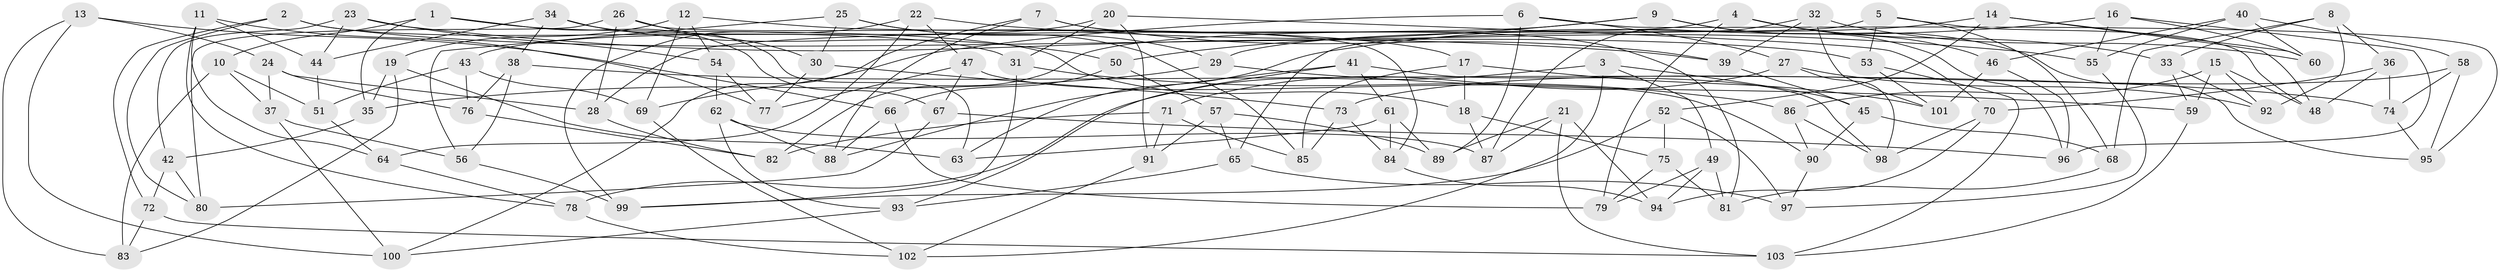 // Generated by graph-tools (version 1.1) at 2025/50/03/09/25 03:50:54]
// undirected, 103 vertices, 206 edges
graph export_dot {
graph [start="1"]
  node [color=gray90,style=filled];
  1;
  2;
  3;
  4;
  5;
  6;
  7;
  8;
  9;
  10;
  11;
  12;
  13;
  14;
  15;
  16;
  17;
  18;
  19;
  20;
  21;
  22;
  23;
  24;
  25;
  26;
  27;
  28;
  29;
  30;
  31;
  32;
  33;
  34;
  35;
  36;
  37;
  38;
  39;
  40;
  41;
  42;
  43;
  44;
  45;
  46;
  47;
  48;
  49;
  50;
  51;
  52;
  53;
  54;
  55;
  56;
  57;
  58;
  59;
  60;
  61;
  62;
  63;
  64;
  65;
  66;
  67;
  68;
  69;
  70;
  71;
  72;
  73;
  74;
  75;
  76;
  77;
  78;
  79;
  80;
  81;
  82;
  83;
  84;
  85;
  86;
  87;
  88;
  89;
  90;
  91;
  92;
  93;
  94;
  95;
  96;
  97;
  98;
  99;
  100;
  101;
  102;
  103;
  1 -- 10;
  1 -- 35;
  1 -- 67;
  1 -- 18;
  2 -- 31;
  2 -- 53;
  2 -- 72;
  2 -- 80;
  3 -- 102;
  3 -- 49;
  3 -- 78;
  3 -- 45;
  4 -- 33;
  4 -- 79;
  4 -- 46;
  4 -- 28;
  5 -- 53;
  5 -- 48;
  5 -- 65;
  5 -- 68;
  6 -- 27;
  6 -- 69;
  6 -- 95;
  6 -- 89;
  7 -- 81;
  7 -- 88;
  7 -- 39;
  7 -- 100;
  8 -- 33;
  8 -- 68;
  8 -- 36;
  8 -- 92;
  9 -- 50;
  9 -- 95;
  9 -- 96;
  9 -- 82;
  10 -- 37;
  10 -- 83;
  10 -- 51;
  11 -- 77;
  11 -- 44;
  11 -- 64;
  11 -- 78;
  12 -- 19;
  12 -- 17;
  12 -- 69;
  12 -- 54;
  13 -- 24;
  13 -- 66;
  13 -- 83;
  13 -- 100;
  14 -- 48;
  14 -- 29;
  14 -- 52;
  14 -- 60;
  15 -- 59;
  15 -- 92;
  15 -- 86;
  15 -- 48;
  16 -- 60;
  16 -- 55;
  16 -- 63;
  16 -- 96;
  17 -- 101;
  17 -- 85;
  17 -- 18;
  18 -- 87;
  18 -- 75;
  19 -- 35;
  19 -- 63;
  19 -- 83;
  20 -- 91;
  20 -- 70;
  20 -- 43;
  20 -- 31;
  21 -- 103;
  21 -- 89;
  21 -- 94;
  21 -- 87;
  22 -- 99;
  22 -- 47;
  22 -- 64;
  22 -- 55;
  23 -- 39;
  23 -- 54;
  23 -- 44;
  23 -- 42;
  24 -- 37;
  24 -- 28;
  24 -- 76;
  25 -- 30;
  25 -- 29;
  25 -- 85;
  25 -- 56;
  26 -- 84;
  26 -- 80;
  26 -- 28;
  26 -- 30;
  27 -- 71;
  27 -- 98;
  27 -- 92;
  28 -- 82;
  29 -- 35;
  29 -- 59;
  30 -- 77;
  30 -- 73;
  31 -- 99;
  31 -- 86;
  32 -- 101;
  32 -- 87;
  32 -- 60;
  32 -- 39;
  33 -- 59;
  33 -- 92;
  34 -- 50;
  34 -- 38;
  34 -- 44;
  34 -- 63;
  35 -- 42;
  36 -- 74;
  36 -- 70;
  36 -- 48;
  37 -- 100;
  37 -- 56;
  38 -- 56;
  38 -- 74;
  38 -- 76;
  39 -- 45;
  40 -- 46;
  40 -- 55;
  40 -- 58;
  40 -- 60;
  41 -- 88;
  41 -- 93;
  41 -- 61;
  41 -- 98;
  42 -- 80;
  42 -- 72;
  43 -- 76;
  43 -- 51;
  43 -- 69;
  44 -- 51;
  45 -- 68;
  45 -- 90;
  46 -- 101;
  46 -- 96;
  47 -- 67;
  47 -- 90;
  47 -- 77;
  49 -- 94;
  49 -- 81;
  49 -- 79;
  50 -- 57;
  50 -- 66;
  51 -- 64;
  52 -- 75;
  52 -- 97;
  52 -- 99;
  53 -- 103;
  53 -- 101;
  54 -- 77;
  54 -- 62;
  55 -- 97;
  56 -- 99;
  57 -- 89;
  57 -- 65;
  57 -- 91;
  58 -- 73;
  58 -- 74;
  58 -- 95;
  59 -- 103;
  61 -- 89;
  61 -- 84;
  61 -- 63;
  62 -- 93;
  62 -- 88;
  62 -- 87;
  64 -- 78;
  65 -- 97;
  65 -- 93;
  66 -- 88;
  66 -- 79;
  67 -- 80;
  67 -- 96;
  68 -- 81;
  69 -- 102;
  70 -- 94;
  70 -- 98;
  71 -- 85;
  71 -- 82;
  71 -- 91;
  72 -- 83;
  72 -- 103;
  73 -- 85;
  73 -- 84;
  74 -- 95;
  75 -- 79;
  75 -- 81;
  76 -- 82;
  78 -- 102;
  84 -- 94;
  86 -- 98;
  86 -- 90;
  90 -- 97;
  91 -- 102;
  93 -- 100;
}
